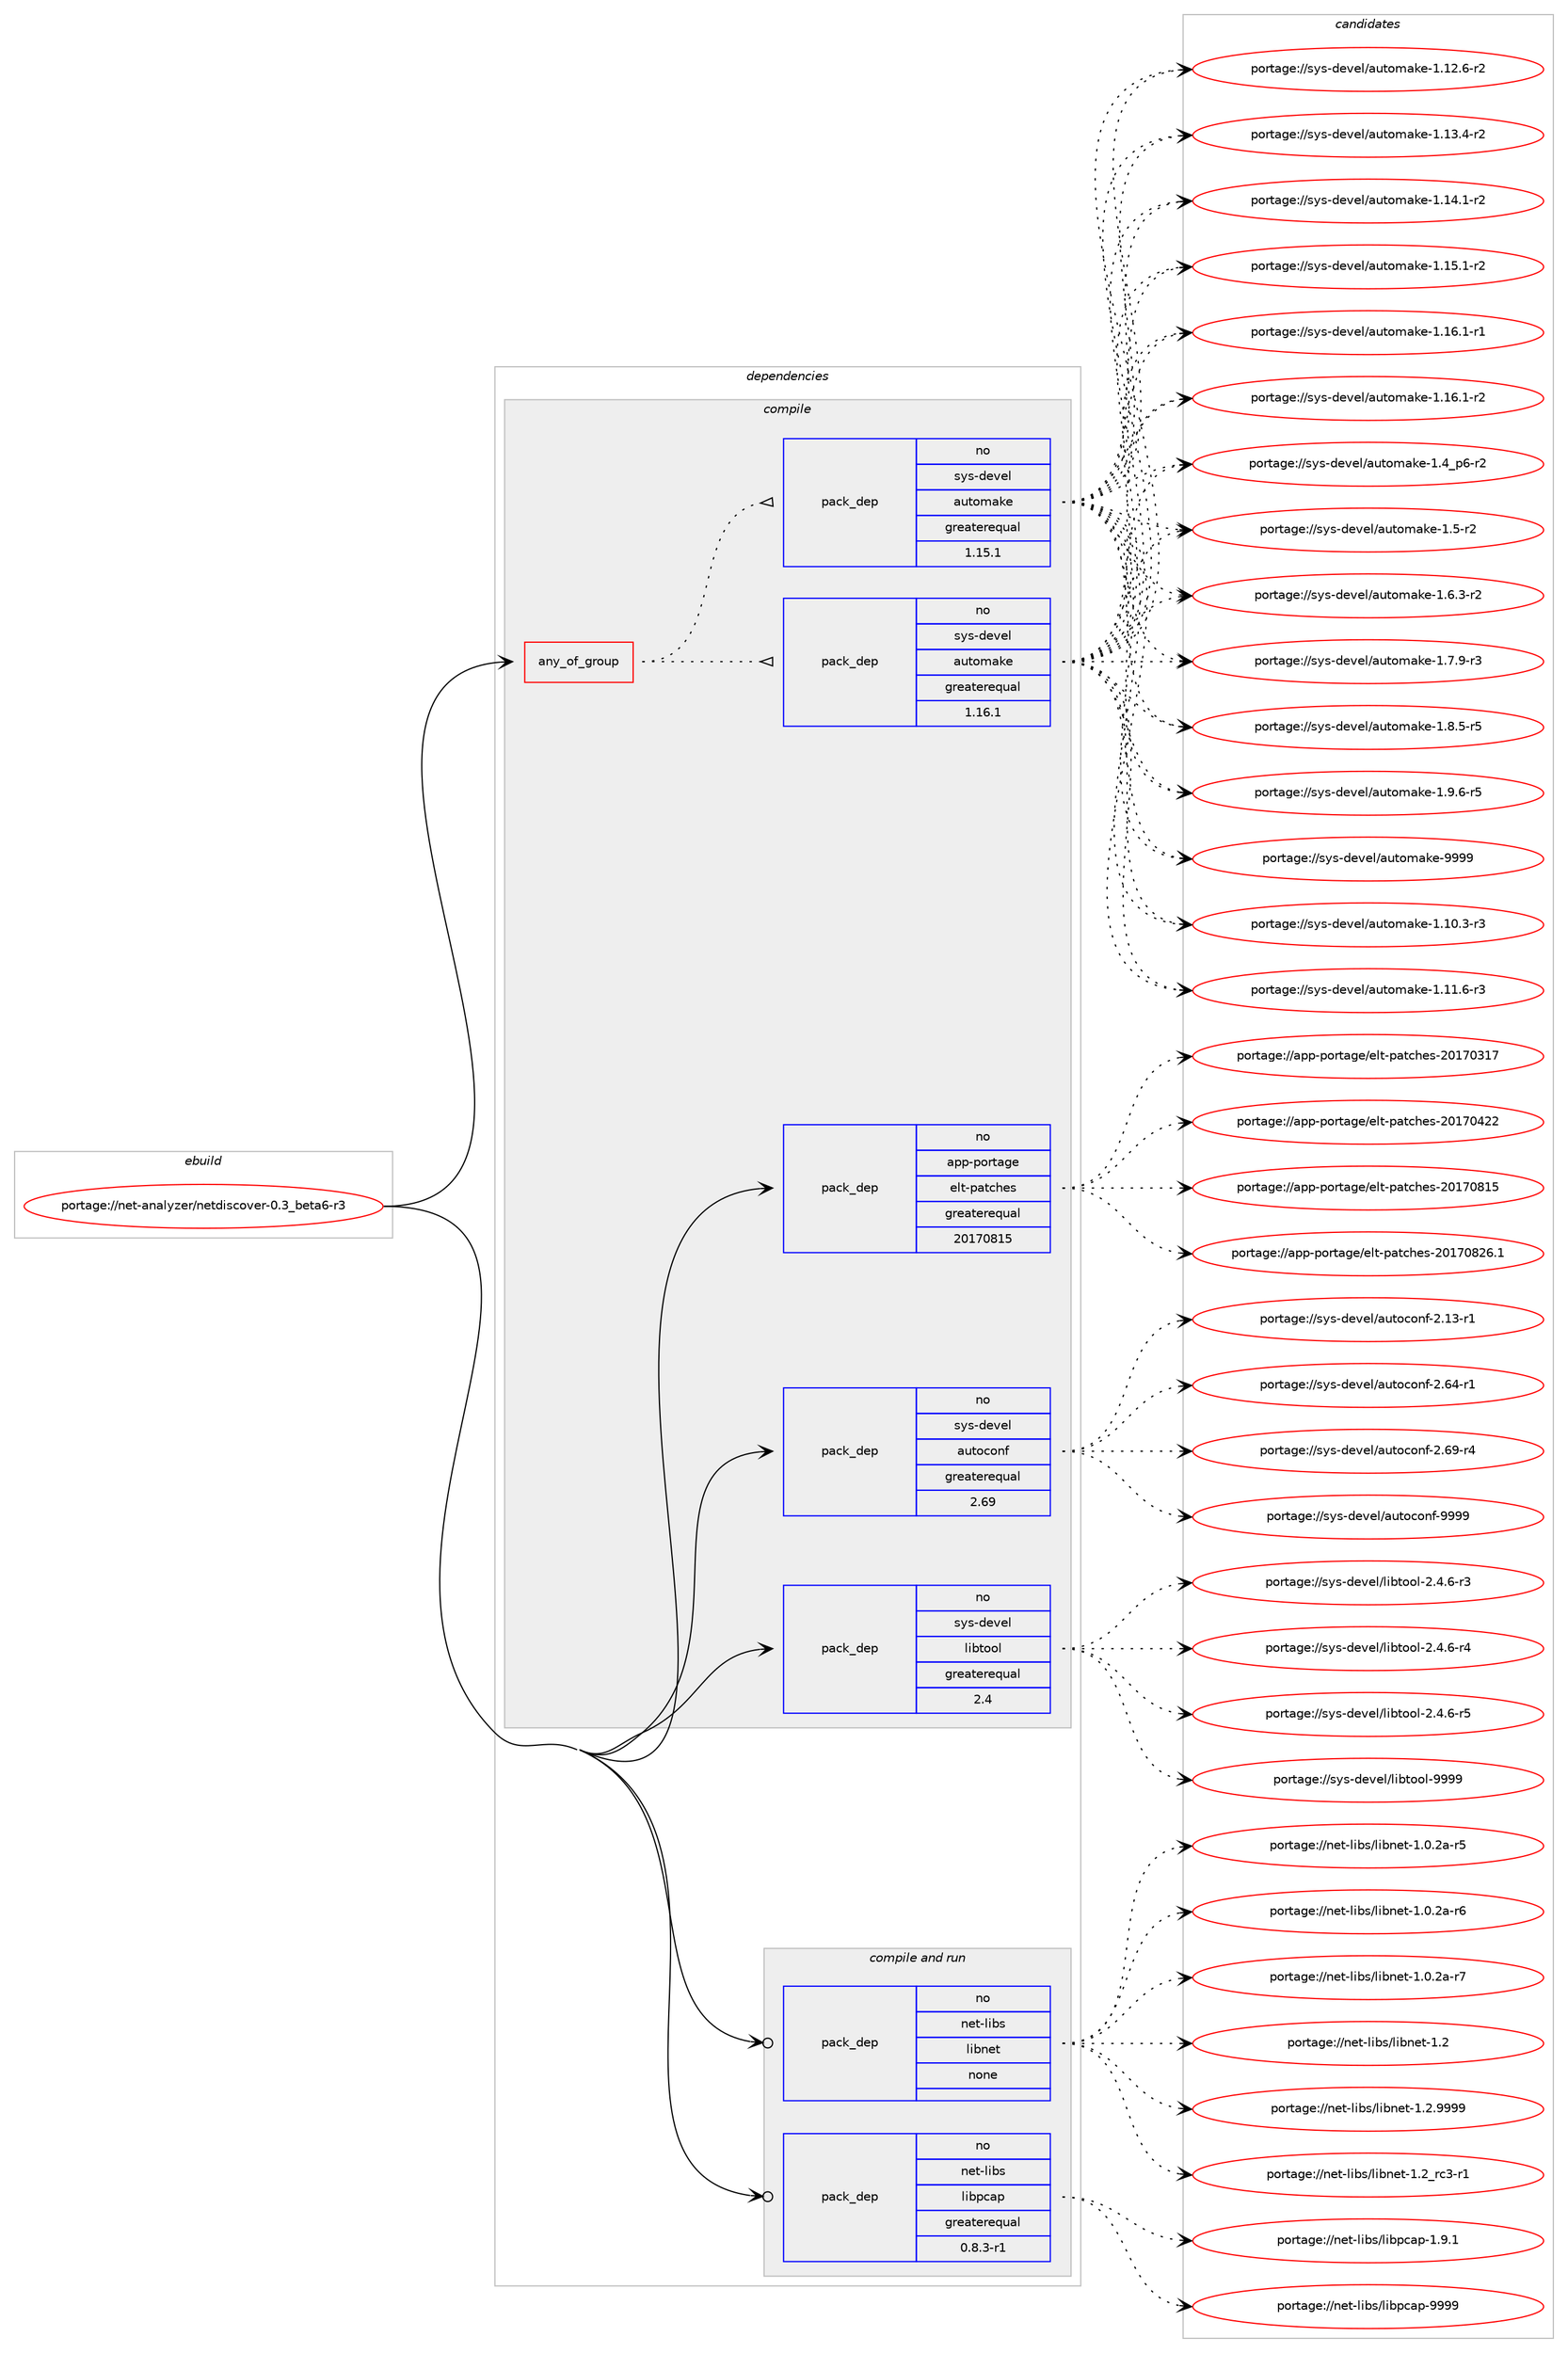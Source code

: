 digraph prolog {

# *************
# Graph options
# *************

newrank=true;
concentrate=true;
compound=true;
graph [rankdir=LR,fontname=Helvetica,fontsize=10,ranksep=1.5];#, ranksep=2.5, nodesep=0.2];
edge  [arrowhead=vee];
node  [fontname=Helvetica,fontsize=10];

# **********
# The ebuild
# **********

subgraph cluster_leftcol {
color=gray;
rank=same;
label=<<i>ebuild</i>>;
id [label="portage://net-analyzer/netdiscover-0.3_beta6-r3", color=red, width=4, href="../net-analyzer/netdiscover-0.3_beta6-r3.svg"];
}

# ****************
# The dependencies
# ****************

subgraph cluster_midcol {
color=gray;
label=<<i>dependencies</i>>;
subgraph cluster_compile {
fillcolor="#eeeeee";
style=filled;
label=<<i>compile</i>>;
subgraph any5565 {
dependency347565 [label=<<TABLE BORDER="0" CELLBORDER="1" CELLSPACING="0" CELLPADDING="4"><TR><TD CELLPADDING="10">any_of_group</TD></TR></TABLE>>, shape=none, color=red];subgraph pack255191 {
dependency347566 [label=<<TABLE BORDER="0" CELLBORDER="1" CELLSPACING="0" CELLPADDING="4" WIDTH="220"><TR><TD ROWSPAN="6" CELLPADDING="30">pack_dep</TD></TR><TR><TD WIDTH="110">no</TD></TR><TR><TD>sys-devel</TD></TR><TR><TD>automake</TD></TR><TR><TD>greaterequal</TD></TR><TR><TD>1.16.1</TD></TR></TABLE>>, shape=none, color=blue];
}
dependency347565:e -> dependency347566:w [weight=20,style="dotted",arrowhead="oinv"];
subgraph pack255192 {
dependency347567 [label=<<TABLE BORDER="0" CELLBORDER="1" CELLSPACING="0" CELLPADDING="4" WIDTH="220"><TR><TD ROWSPAN="6" CELLPADDING="30">pack_dep</TD></TR><TR><TD WIDTH="110">no</TD></TR><TR><TD>sys-devel</TD></TR><TR><TD>automake</TD></TR><TR><TD>greaterequal</TD></TR><TR><TD>1.15.1</TD></TR></TABLE>>, shape=none, color=blue];
}
dependency347565:e -> dependency347567:w [weight=20,style="dotted",arrowhead="oinv"];
}
id:e -> dependency347565:w [weight=20,style="solid",arrowhead="vee"];
subgraph pack255193 {
dependency347568 [label=<<TABLE BORDER="0" CELLBORDER="1" CELLSPACING="0" CELLPADDING="4" WIDTH="220"><TR><TD ROWSPAN="6" CELLPADDING="30">pack_dep</TD></TR><TR><TD WIDTH="110">no</TD></TR><TR><TD>app-portage</TD></TR><TR><TD>elt-patches</TD></TR><TR><TD>greaterequal</TD></TR><TR><TD>20170815</TD></TR></TABLE>>, shape=none, color=blue];
}
id:e -> dependency347568:w [weight=20,style="solid",arrowhead="vee"];
subgraph pack255194 {
dependency347569 [label=<<TABLE BORDER="0" CELLBORDER="1" CELLSPACING="0" CELLPADDING="4" WIDTH="220"><TR><TD ROWSPAN="6" CELLPADDING="30">pack_dep</TD></TR><TR><TD WIDTH="110">no</TD></TR><TR><TD>sys-devel</TD></TR><TR><TD>autoconf</TD></TR><TR><TD>greaterequal</TD></TR><TR><TD>2.69</TD></TR></TABLE>>, shape=none, color=blue];
}
id:e -> dependency347569:w [weight=20,style="solid",arrowhead="vee"];
subgraph pack255195 {
dependency347570 [label=<<TABLE BORDER="0" CELLBORDER="1" CELLSPACING="0" CELLPADDING="4" WIDTH="220"><TR><TD ROWSPAN="6" CELLPADDING="30">pack_dep</TD></TR><TR><TD WIDTH="110">no</TD></TR><TR><TD>sys-devel</TD></TR><TR><TD>libtool</TD></TR><TR><TD>greaterequal</TD></TR><TR><TD>2.4</TD></TR></TABLE>>, shape=none, color=blue];
}
id:e -> dependency347570:w [weight=20,style="solid",arrowhead="vee"];
}
subgraph cluster_compileandrun {
fillcolor="#eeeeee";
style=filled;
label=<<i>compile and run</i>>;
subgraph pack255196 {
dependency347571 [label=<<TABLE BORDER="0" CELLBORDER="1" CELLSPACING="0" CELLPADDING="4" WIDTH="220"><TR><TD ROWSPAN="6" CELLPADDING="30">pack_dep</TD></TR><TR><TD WIDTH="110">no</TD></TR><TR><TD>net-libs</TD></TR><TR><TD>libnet</TD></TR><TR><TD>none</TD></TR><TR><TD></TD></TR></TABLE>>, shape=none, color=blue];
}
id:e -> dependency347571:w [weight=20,style="solid",arrowhead="odotvee"];
subgraph pack255197 {
dependency347572 [label=<<TABLE BORDER="0" CELLBORDER="1" CELLSPACING="0" CELLPADDING="4" WIDTH="220"><TR><TD ROWSPAN="6" CELLPADDING="30">pack_dep</TD></TR><TR><TD WIDTH="110">no</TD></TR><TR><TD>net-libs</TD></TR><TR><TD>libpcap</TD></TR><TR><TD>greaterequal</TD></TR><TR><TD>0.8.3-r1</TD></TR></TABLE>>, shape=none, color=blue];
}
id:e -> dependency347572:w [weight=20,style="solid",arrowhead="odotvee"];
}
subgraph cluster_run {
fillcolor="#eeeeee";
style=filled;
label=<<i>run</i>>;
}
}

# **************
# The candidates
# **************

subgraph cluster_choices {
rank=same;
color=gray;
label=<<i>candidates</i>>;

subgraph choice255191 {
color=black;
nodesep=1;
choiceportage11512111545100101118101108479711711611110997107101454946494846514511451 [label="portage://sys-devel/automake-1.10.3-r3", color=red, width=4,href="../sys-devel/automake-1.10.3-r3.svg"];
choiceportage11512111545100101118101108479711711611110997107101454946494946544511451 [label="portage://sys-devel/automake-1.11.6-r3", color=red, width=4,href="../sys-devel/automake-1.11.6-r3.svg"];
choiceportage11512111545100101118101108479711711611110997107101454946495046544511450 [label="portage://sys-devel/automake-1.12.6-r2", color=red, width=4,href="../sys-devel/automake-1.12.6-r2.svg"];
choiceportage11512111545100101118101108479711711611110997107101454946495146524511450 [label="portage://sys-devel/automake-1.13.4-r2", color=red, width=4,href="../sys-devel/automake-1.13.4-r2.svg"];
choiceportage11512111545100101118101108479711711611110997107101454946495246494511450 [label="portage://sys-devel/automake-1.14.1-r2", color=red, width=4,href="../sys-devel/automake-1.14.1-r2.svg"];
choiceportage11512111545100101118101108479711711611110997107101454946495346494511450 [label="portage://sys-devel/automake-1.15.1-r2", color=red, width=4,href="../sys-devel/automake-1.15.1-r2.svg"];
choiceportage11512111545100101118101108479711711611110997107101454946495446494511449 [label="portage://sys-devel/automake-1.16.1-r1", color=red, width=4,href="../sys-devel/automake-1.16.1-r1.svg"];
choiceportage11512111545100101118101108479711711611110997107101454946495446494511450 [label="portage://sys-devel/automake-1.16.1-r2", color=red, width=4,href="../sys-devel/automake-1.16.1-r2.svg"];
choiceportage115121115451001011181011084797117116111109971071014549465295112544511450 [label="portage://sys-devel/automake-1.4_p6-r2", color=red, width=4,href="../sys-devel/automake-1.4_p6-r2.svg"];
choiceportage11512111545100101118101108479711711611110997107101454946534511450 [label="portage://sys-devel/automake-1.5-r2", color=red, width=4,href="../sys-devel/automake-1.5-r2.svg"];
choiceportage115121115451001011181011084797117116111109971071014549465446514511450 [label="portage://sys-devel/automake-1.6.3-r2", color=red, width=4,href="../sys-devel/automake-1.6.3-r2.svg"];
choiceportage115121115451001011181011084797117116111109971071014549465546574511451 [label="portage://sys-devel/automake-1.7.9-r3", color=red, width=4,href="../sys-devel/automake-1.7.9-r3.svg"];
choiceportage115121115451001011181011084797117116111109971071014549465646534511453 [label="portage://sys-devel/automake-1.8.5-r5", color=red, width=4,href="../sys-devel/automake-1.8.5-r5.svg"];
choiceportage115121115451001011181011084797117116111109971071014549465746544511453 [label="portage://sys-devel/automake-1.9.6-r5", color=red, width=4,href="../sys-devel/automake-1.9.6-r5.svg"];
choiceportage115121115451001011181011084797117116111109971071014557575757 [label="portage://sys-devel/automake-9999", color=red, width=4,href="../sys-devel/automake-9999.svg"];
dependency347566:e -> choiceportage11512111545100101118101108479711711611110997107101454946494846514511451:w [style=dotted,weight="100"];
dependency347566:e -> choiceportage11512111545100101118101108479711711611110997107101454946494946544511451:w [style=dotted,weight="100"];
dependency347566:e -> choiceportage11512111545100101118101108479711711611110997107101454946495046544511450:w [style=dotted,weight="100"];
dependency347566:e -> choiceportage11512111545100101118101108479711711611110997107101454946495146524511450:w [style=dotted,weight="100"];
dependency347566:e -> choiceportage11512111545100101118101108479711711611110997107101454946495246494511450:w [style=dotted,weight="100"];
dependency347566:e -> choiceportage11512111545100101118101108479711711611110997107101454946495346494511450:w [style=dotted,weight="100"];
dependency347566:e -> choiceportage11512111545100101118101108479711711611110997107101454946495446494511449:w [style=dotted,weight="100"];
dependency347566:e -> choiceportage11512111545100101118101108479711711611110997107101454946495446494511450:w [style=dotted,weight="100"];
dependency347566:e -> choiceportage115121115451001011181011084797117116111109971071014549465295112544511450:w [style=dotted,weight="100"];
dependency347566:e -> choiceportage11512111545100101118101108479711711611110997107101454946534511450:w [style=dotted,weight="100"];
dependency347566:e -> choiceportage115121115451001011181011084797117116111109971071014549465446514511450:w [style=dotted,weight="100"];
dependency347566:e -> choiceportage115121115451001011181011084797117116111109971071014549465546574511451:w [style=dotted,weight="100"];
dependency347566:e -> choiceportage115121115451001011181011084797117116111109971071014549465646534511453:w [style=dotted,weight="100"];
dependency347566:e -> choiceportage115121115451001011181011084797117116111109971071014549465746544511453:w [style=dotted,weight="100"];
dependency347566:e -> choiceportage115121115451001011181011084797117116111109971071014557575757:w [style=dotted,weight="100"];
}
subgraph choice255192 {
color=black;
nodesep=1;
choiceportage11512111545100101118101108479711711611110997107101454946494846514511451 [label="portage://sys-devel/automake-1.10.3-r3", color=red, width=4,href="../sys-devel/automake-1.10.3-r3.svg"];
choiceportage11512111545100101118101108479711711611110997107101454946494946544511451 [label="portage://sys-devel/automake-1.11.6-r3", color=red, width=4,href="../sys-devel/automake-1.11.6-r3.svg"];
choiceportage11512111545100101118101108479711711611110997107101454946495046544511450 [label="portage://sys-devel/automake-1.12.6-r2", color=red, width=4,href="../sys-devel/automake-1.12.6-r2.svg"];
choiceportage11512111545100101118101108479711711611110997107101454946495146524511450 [label="portage://sys-devel/automake-1.13.4-r2", color=red, width=4,href="../sys-devel/automake-1.13.4-r2.svg"];
choiceportage11512111545100101118101108479711711611110997107101454946495246494511450 [label="portage://sys-devel/automake-1.14.1-r2", color=red, width=4,href="../sys-devel/automake-1.14.1-r2.svg"];
choiceportage11512111545100101118101108479711711611110997107101454946495346494511450 [label="portage://sys-devel/automake-1.15.1-r2", color=red, width=4,href="../sys-devel/automake-1.15.1-r2.svg"];
choiceportage11512111545100101118101108479711711611110997107101454946495446494511449 [label="portage://sys-devel/automake-1.16.1-r1", color=red, width=4,href="../sys-devel/automake-1.16.1-r1.svg"];
choiceportage11512111545100101118101108479711711611110997107101454946495446494511450 [label="portage://sys-devel/automake-1.16.1-r2", color=red, width=4,href="../sys-devel/automake-1.16.1-r2.svg"];
choiceportage115121115451001011181011084797117116111109971071014549465295112544511450 [label="portage://sys-devel/automake-1.4_p6-r2", color=red, width=4,href="../sys-devel/automake-1.4_p6-r2.svg"];
choiceportage11512111545100101118101108479711711611110997107101454946534511450 [label="portage://sys-devel/automake-1.5-r2", color=red, width=4,href="../sys-devel/automake-1.5-r2.svg"];
choiceportage115121115451001011181011084797117116111109971071014549465446514511450 [label="portage://sys-devel/automake-1.6.3-r2", color=red, width=4,href="../sys-devel/automake-1.6.3-r2.svg"];
choiceportage115121115451001011181011084797117116111109971071014549465546574511451 [label="portage://sys-devel/automake-1.7.9-r3", color=red, width=4,href="../sys-devel/automake-1.7.9-r3.svg"];
choiceportage115121115451001011181011084797117116111109971071014549465646534511453 [label="portage://sys-devel/automake-1.8.5-r5", color=red, width=4,href="../sys-devel/automake-1.8.5-r5.svg"];
choiceportage115121115451001011181011084797117116111109971071014549465746544511453 [label="portage://sys-devel/automake-1.9.6-r5", color=red, width=4,href="../sys-devel/automake-1.9.6-r5.svg"];
choiceportage115121115451001011181011084797117116111109971071014557575757 [label="portage://sys-devel/automake-9999", color=red, width=4,href="../sys-devel/automake-9999.svg"];
dependency347567:e -> choiceportage11512111545100101118101108479711711611110997107101454946494846514511451:w [style=dotted,weight="100"];
dependency347567:e -> choiceportage11512111545100101118101108479711711611110997107101454946494946544511451:w [style=dotted,weight="100"];
dependency347567:e -> choiceportage11512111545100101118101108479711711611110997107101454946495046544511450:w [style=dotted,weight="100"];
dependency347567:e -> choiceportage11512111545100101118101108479711711611110997107101454946495146524511450:w [style=dotted,weight="100"];
dependency347567:e -> choiceportage11512111545100101118101108479711711611110997107101454946495246494511450:w [style=dotted,weight="100"];
dependency347567:e -> choiceportage11512111545100101118101108479711711611110997107101454946495346494511450:w [style=dotted,weight="100"];
dependency347567:e -> choiceportage11512111545100101118101108479711711611110997107101454946495446494511449:w [style=dotted,weight="100"];
dependency347567:e -> choiceportage11512111545100101118101108479711711611110997107101454946495446494511450:w [style=dotted,weight="100"];
dependency347567:e -> choiceportage115121115451001011181011084797117116111109971071014549465295112544511450:w [style=dotted,weight="100"];
dependency347567:e -> choiceportage11512111545100101118101108479711711611110997107101454946534511450:w [style=dotted,weight="100"];
dependency347567:e -> choiceportage115121115451001011181011084797117116111109971071014549465446514511450:w [style=dotted,weight="100"];
dependency347567:e -> choiceportage115121115451001011181011084797117116111109971071014549465546574511451:w [style=dotted,weight="100"];
dependency347567:e -> choiceportage115121115451001011181011084797117116111109971071014549465646534511453:w [style=dotted,weight="100"];
dependency347567:e -> choiceportage115121115451001011181011084797117116111109971071014549465746544511453:w [style=dotted,weight="100"];
dependency347567:e -> choiceportage115121115451001011181011084797117116111109971071014557575757:w [style=dotted,weight="100"];
}
subgraph choice255193 {
color=black;
nodesep=1;
choiceportage97112112451121111141169710310147101108116451129711699104101115455048495548514955 [label="portage://app-portage/elt-patches-20170317", color=red, width=4,href="../app-portage/elt-patches-20170317.svg"];
choiceportage97112112451121111141169710310147101108116451129711699104101115455048495548525050 [label="portage://app-portage/elt-patches-20170422", color=red, width=4,href="../app-portage/elt-patches-20170422.svg"];
choiceportage97112112451121111141169710310147101108116451129711699104101115455048495548564953 [label="portage://app-portage/elt-patches-20170815", color=red, width=4,href="../app-portage/elt-patches-20170815.svg"];
choiceportage971121124511211111411697103101471011081164511297116991041011154550484955485650544649 [label="portage://app-portage/elt-patches-20170826.1", color=red, width=4,href="../app-portage/elt-patches-20170826.1.svg"];
dependency347568:e -> choiceportage97112112451121111141169710310147101108116451129711699104101115455048495548514955:w [style=dotted,weight="100"];
dependency347568:e -> choiceportage97112112451121111141169710310147101108116451129711699104101115455048495548525050:w [style=dotted,weight="100"];
dependency347568:e -> choiceportage97112112451121111141169710310147101108116451129711699104101115455048495548564953:w [style=dotted,weight="100"];
dependency347568:e -> choiceportage971121124511211111411697103101471011081164511297116991041011154550484955485650544649:w [style=dotted,weight="100"];
}
subgraph choice255194 {
color=black;
nodesep=1;
choiceportage1151211154510010111810110847971171161119911111010245504649514511449 [label="portage://sys-devel/autoconf-2.13-r1", color=red, width=4,href="../sys-devel/autoconf-2.13-r1.svg"];
choiceportage1151211154510010111810110847971171161119911111010245504654524511449 [label="portage://sys-devel/autoconf-2.64-r1", color=red, width=4,href="../sys-devel/autoconf-2.64-r1.svg"];
choiceportage1151211154510010111810110847971171161119911111010245504654574511452 [label="portage://sys-devel/autoconf-2.69-r4", color=red, width=4,href="../sys-devel/autoconf-2.69-r4.svg"];
choiceportage115121115451001011181011084797117116111991111101024557575757 [label="portage://sys-devel/autoconf-9999", color=red, width=4,href="../sys-devel/autoconf-9999.svg"];
dependency347569:e -> choiceportage1151211154510010111810110847971171161119911111010245504649514511449:w [style=dotted,weight="100"];
dependency347569:e -> choiceportage1151211154510010111810110847971171161119911111010245504654524511449:w [style=dotted,weight="100"];
dependency347569:e -> choiceportage1151211154510010111810110847971171161119911111010245504654574511452:w [style=dotted,weight="100"];
dependency347569:e -> choiceportage115121115451001011181011084797117116111991111101024557575757:w [style=dotted,weight="100"];
}
subgraph choice255195 {
color=black;
nodesep=1;
choiceportage1151211154510010111810110847108105981161111111084550465246544511451 [label="portage://sys-devel/libtool-2.4.6-r3", color=red, width=4,href="../sys-devel/libtool-2.4.6-r3.svg"];
choiceportage1151211154510010111810110847108105981161111111084550465246544511452 [label="portage://sys-devel/libtool-2.4.6-r4", color=red, width=4,href="../sys-devel/libtool-2.4.6-r4.svg"];
choiceportage1151211154510010111810110847108105981161111111084550465246544511453 [label="portage://sys-devel/libtool-2.4.6-r5", color=red, width=4,href="../sys-devel/libtool-2.4.6-r5.svg"];
choiceportage1151211154510010111810110847108105981161111111084557575757 [label="portage://sys-devel/libtool-9999", color=red, width=4,href="../sys-devel/libtool-9999.svg"];
dependency347570:e -> choiceportage1151211154510010111810110847108105981161111111084550465246544511451:w [style=dotted,weight="100"];
dependency347570:e -> choiceportage1151211154510010111810110847108105981161111111084550465246544511452:w [style=dotted,weight="100"];
dependency347570:e -> choiceportage1151211154510010111810110847108105981161111111084550465246544511453:w [style=dotted,weight="100"];
dependency347570:e -> choiceportage1151211154510010111810110847108105981161111111084557575757:w [style=dotted,weight="100"];
}
subgraph choice255196 {
color=black;
nodesep=1;
choiceportage11010111645108105981154710810598110101116454946484650974511453 [label="portage://net-libs/libnet-1.0.2a-r5", color=red, width=4,href="../net-libs/libnet-1.0.2a-r5.svg"];
choiceportage11010111645108105981154710810598110101116454946484650974511454 [label="portage://net-libs/libnet-1.0.2a-r6", color=red, width=4,href="../net-libs/libnet-1.0.2a-r6.svg"];
choiceportage11010111645108105981154710810598110101116454946484650974511455 [label="portage://net-libs/libnet-1.0.2a-r7", color=red, width=4,href="../net-libs/libnet-1.0.2a-r7.svg"];
choiceportage1101011164510810598115471081059811010111645494650 [label="portage://net-libs/libnet-1.2", color=red, width=4,href="../net-libs/libnet-1.2.svg"];
choiceportage11010111645108105981154710810598110101116454946504657575757 [label="portage://net-libs/libnet-1.2.9999", color=red, width=4,href="../net-libs/libnet-1.2.9999.svg"];
choiceportage11010111645108105981154710810598110101116454946509511499514511449 [label="portage://net-libs/libnet-1.2_rc3-r1", color=red, width=4,href="../net-libs/libnet-1.2_rc3-r1.svg"];
dependency347571:e -> choiceportage11010111645108105981154710810598110101116454946484650974511453:w [style=dotted,weight="100"];
dependency347571:e -> choiceportage11010111645108105981154710810598110101116454946484650974511454:w [style=dotted,weight="100"];
dependency347571:e -> choiceportage11010111645108105981154710810598110101116454946484650974511455:w [style=dotted,weight="100"];
dependency347571:e -> choiceportage1101011164510810598115471081059811010111645494650:w [style=dotted,weight="100"];
dependency347571:e -> choiceportage11010111645108105981154710810598110101116454946504657575757:w [style=dotted,weight="100"];
dependency347571:e -> choiceportage11010111645108105981154710810598110101116454946509511499514511449:w [style=dotted,weight="100"];
}
subgraph choice255197 {
color=black;
nodesep=1;
choiceportage110101116451081059811547108105981129997112454946574649 [label="portage://net-libs/libpcap-1.9.1", color=red, width=4,href="../net-libs/libpcap-1.9.1.svg"];
choiceportage1101011164510810598115471081059811299971124557575757 [label="portage://net-libs/libpcap-9999", color=red, width=4,href="../net-libs/libpcap-9999.svg"];
dependency347572:e -> choiceportage110101116451081059811547108105981129997112454946574649:w [style=dotted,weight="100"];
dependency347572:e -> choiceportage1101011164510810598115471081059811299971124557575757:w [style=dotted,weight="100"];
}
}

}
